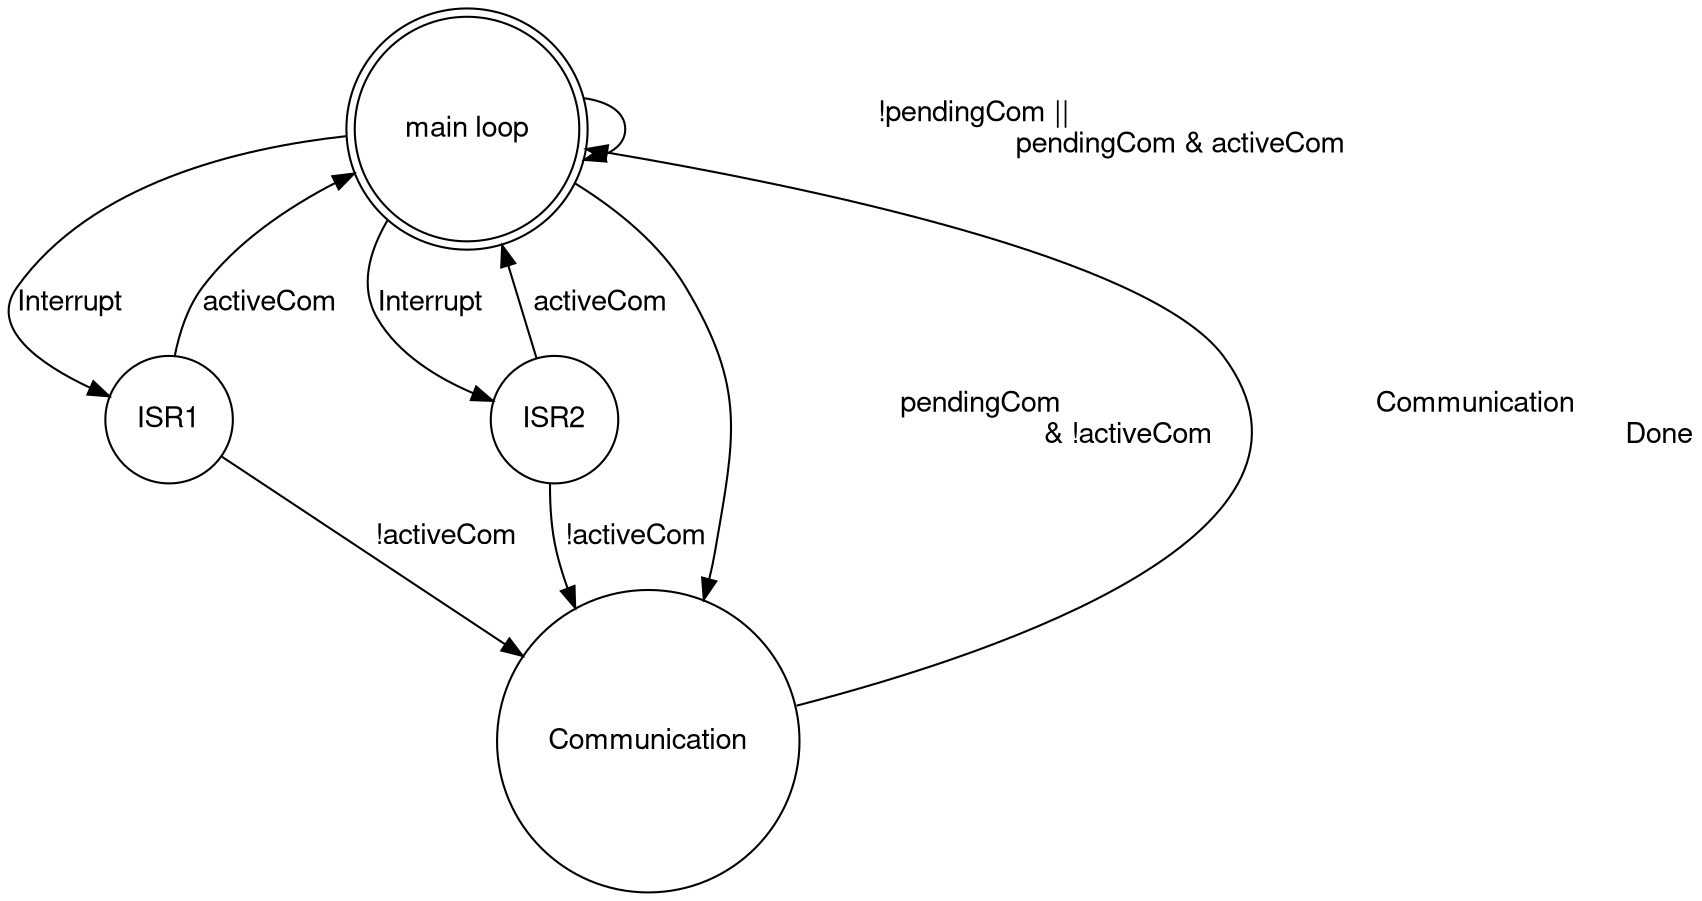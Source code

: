 /*
  * Rafael Ramírez Salas
  * Ingeniería de Computadores, Universidad de Málaga
  * Trabajo de Fin de Grado 2024: Fail Tolerant DualNano
*/

digraph finite_state_machine {
	// rankdir = LR;
	rankdir = TB;  // De arriba hacia abajo
	fontname = "Helvetica, Arial, sans-serif"
	node [fontname = "Helvetica, Arial, sans-serif"]
	edge [fontname = "Helvetica, Arial, sans-serif"]
	node [shape = doublecircle]; 0;
	node [shape = circle];

	0  [label = " main loop "]
	1  [label = "ISR1"]
	2  [label = "ISR2"]
	3  [label = "Communication"]

	//Subgrafos para control de rangos
    {
        rank = same;  // Coloca a todos los nodos de este subgrafo en el mismo nivel
        1;  // ISR1
        2;  // ISR2
    }

    {
        rank = min; // Establece este nodo en el nivel más alto
        0;  // loop
    }

    {
        rank = max; // Establece este nodo en el nivel más bajo
        3;  // Comm.
    }

	0 -> 0   [label = "!pendingCom ||   
						  pendingCom & activeCom"];
	0 -> 1   [label = "Interrupt"];
	0 -> 2   [label = "Interrupt    "];
	0 -> 3   [label = "  pendingCom
					& !activeCom"];

	1 -> 0   [label = "activeCom   "];
	1 -> 3   [label = " !activeCom  "];


	2 -> 0   [label = " activeCom "];
	2 -> 3   [label = " !activeCom "];

	3 -> 0   [label = " Communication
						Done"];
	
}

// SPI Protocol State Machine
